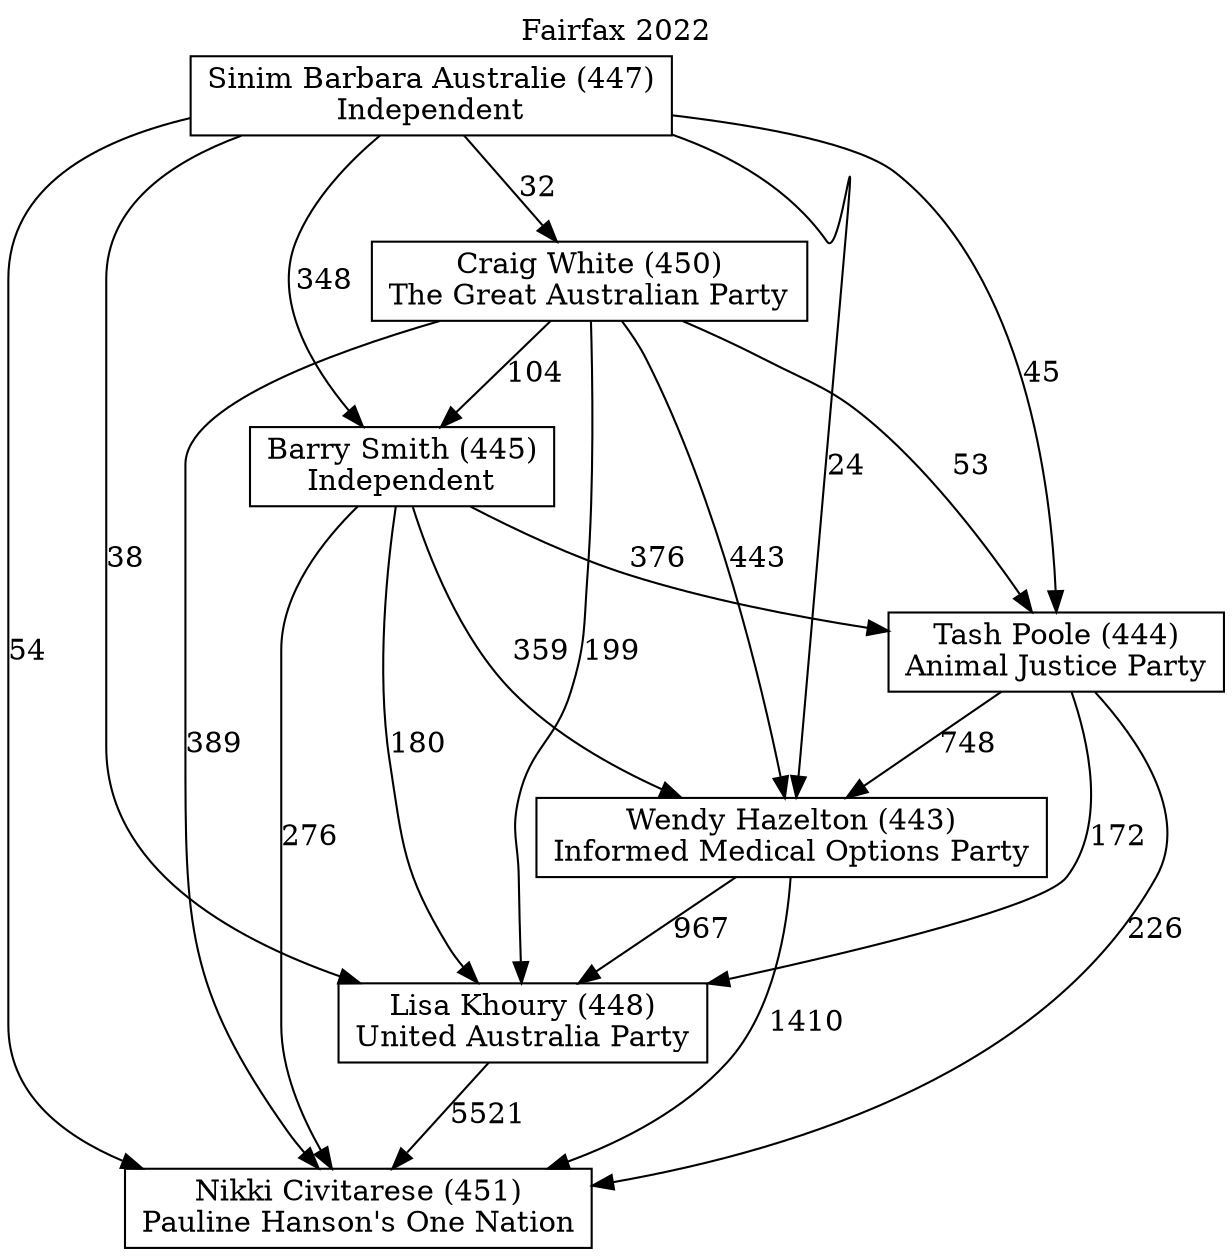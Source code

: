// House preference flow
digraph "Nikki Civitarese (451)_Fairfax_2022" {
	graph [label="Fairfax 2022" labelloc=t mclimit=2]
	node [shape=box]
	"Nikki Civitarese (451)" [label="Nikki Civitarese (451)
Pauline Hanson's One Nation"]
	"Lisa Khoury (448)" [label="Lisa Khoury (448)
United Australia Party"]
	"Wendy Hazelton (443)" [label="Wendy Hazelton (443)
Informed Medical Options Party"]
	"Tash Poole (444)" [label="Tash Poole (444)
Animal Justice Party"]
	"Barry Smith (445)" [label="Barry Smith (445)
Independent"]
	"Craig White (450)" [label="Craig White (450)
The Great Australian Party"]
	"Sinim Barbara Australie (447)" [label="Sinim Barbara Australie (447)
Independent"]
	"Lisa Khoury (448)" -> "Nikki Civitarese (451)" [label=5521]
	"Wendy Hazelton (443)" -> "Lisa Khoury (448)" [label=967]
	"Tash Poole (444)" -> "Wendy Hazelton (443)" [label=748]
	"Barry Smith (445)" -> "Tash Poole (444)" [label=376]
	"Craig White (450)" -> "Barry Smith (445)" [label=104]
	"Sinim Barbara Australie (447)" -> "Craig White (450)" [label=32]
	"Wendy Hazelton (443)" -> "Nikki Civitarese (451)" [label=1410]
	"Tash Poole (444)" -> "Nikki Civitarese (451)" [label=226]
	"Barry Smith (445)" -> "Nikki Civitarese (451)" [label=276]
	"Craig White (450)" -> "Nikki Civitarese (451)" [label=389]
	"Sinim Barbara Australie (447)" -> "Nikki Civitarese (451)" [label=54]
	"Sinim Barbara Australie (447)" -> "Barry Smith (445)" [label=348]
	"Craig White (450)" -> "Tash Poole (444)" [label=53]
	"Sinim Barbara Australie (447)" -> "Tash Poole (444)" [label=45]
	"Barry Smith (445)" -> "Wendy Hazelton (443)" [label=359]
	"Craig White (450)" -> "Wendy Hazelton (443)" [label=443]
	"Sinim Barbara Australie (447)" -> "Wendy Hazelton (443)" [label=24]
	"Tash Poole (444)" -> "Lisa Khoury (448)" [label=172]
	"Barry Smith (445)" -> "Lisa Khoury (448)" [label=180]
	"Craig White (450)" -> "Lisa Khoury (448)" [label=199]
	"Sinim Barbara Australie (447)" -> "Lisa Khoury (448)" [label=38]
}
